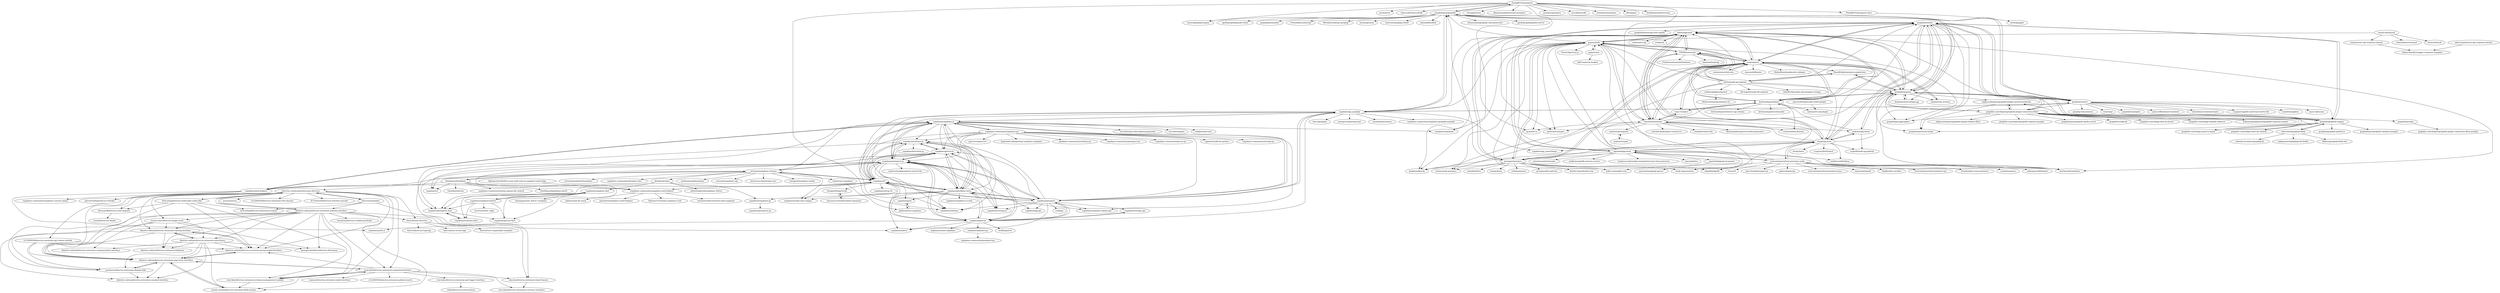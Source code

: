 digraph G {
"PostgREST/postgrest" -> "graphile/postgraphile"
"PostgREST/postgrest" -> "hasura/graphql-engine" ["e"=1]
"PostgREST/postgrest" -> "prest/prest" ["e"=1]
"PostgREST/postgrest" -> "timescale/timescaledb" ["e"=1]
"PostgREST/postgrest" -> "supabase/supabase" ["e"=1]
"PostgREST/postgrest" -> "citusdata/citus" ["e"=1]
"PostgREST/postgrest" -> "dhamaniasad/awesome-postgres" ["e"=1]
"PostgREST/postgrest" -> "supabase/realtime" ["e"=1]
"PostgREST/postgrest" -> "postgres/postgres" ["e"=1]
"PostgREST/postgrest" -> "nocodb/nocodb" ["e"=1]
"PostgREST/postgrest" -> "metabase/metabase" ["e"=1]
"PostgREST/postgrest" -> "dbcli/pgcli" ["e"=1]
"PostgREST/postgrest" -> "benbjohnson/litestream" ["e"=1]
"PostgREST/postgrest" -> "edgedb/edgedb" ["e"=1]
"PostgREST/postgrest" -> "PostgREST/postgrest-docs"
"supabase-community/supabase-py" -> "supabase-community/postgrest-py"
"supabase-community/supabase-py" -> "supabase/supabase-js"
"supabase-community/supabase-py" -> "supabase-community/realtime-py"
"supabase-community/supabase-py" -> "supabase/realtime-js"
"supabase-community/supabase-py" -> "supabase/gotrue-js"
"supabase-community/supabase-py" -> "supabase/postgrest-js"
"supabase-community/supabase-py" -> "supabase-community/gotrue-py"
"supabase-community/supabase-py" -> "supabase/postgres-meta"
"supabase-community/supabase-py" -> "appwrite/sdk-for-python" ["e"=1]
"supabase-community/supabase-py" -> "supabase/postgres"
"supabase-community/supabase-py" -> "supabase-community/storage-py"
"supabase-community/supabase-py" -> "supabase/supabase-admin-api"
"supabase-community/supabase-py" -> "pgvector/pgvector" ["e"=1]
"supabase-community/supabase-py" -> "supabase/cli"
"supabase-community/supabase-py" -> "langchain-ai/langchain-template-supabase" ["e"=1]
"gajus/slonik" -> "adelsz/pgtyped"
"gajus/slonik" -> "porsager/postgres"
"gajus/slonik" -> "jawj/zapatos"
"gajus/slonik" -> "koskimas/kysely" ["e"=1]
"gajus/slonik" -> "vitaly-t/pg-promise" ["e"=1]
"gajus/slonik" -> "mikro-orm/mikro-orm" ["e"=1]
"gajus/slonik" -> "Vincit/objection.js" ["e"=1]
"gajus/slonik" -> "gajus/roarr"
"gajus/slonik" -> "brianc/node-postgres" ["e"=1]
"gajus/slonik" -> "graphile/postgraphile"
"gajus/slonik" -> "sinclairzx81/typebox" ["e"=1]
"gajus/slonik" -> "SweetIQ/schemats"
"gajus/slonik" -> "gcanti/io-ts" ["e"=1]
"gajus/slonik" -> "Ff00ff/mammoth"
"gajus/slonik" -> "pelotom/runtypes" ["e"=1]
"oguimbal/pg-mem" -> "oguimbal/pgsql-ast-parser"
"oguimbal/pg-mem" -> "graphile/worker"
"oguimbal/pg-mem" -> "timgit/pg-boss"
"oguimbal/pg-mem" -> "testcontainers/testcontainers-node"
"oguimbal/pg-mem" -> "adelsz/pgtyped"
"oguimbal/pg-mem" -> "sinclairzx81/typebox" ["e"=1]
"oguimbal/pg-mem" -> "koskimas/kysely" ["e"=1]
"oguimbal/pg-mem" -> "gajus/slonik"
"oguimbal/pg-mem" -> "taskforcesh/bullmq" ["e"=1]
"oguimbal/pg-mem" -> "privatenumber/tasuku" ["e"=1]
"oguimbal/pg-mem" -> "nodkz/mongodb-memory-server" ["e"=1]
"oguimbal/pg-mem" -> "testjavascript/nodejs-integration-tests-best-practices" ["e"=1]
"oguimbal/pg-mem" -> "hayes/pothos" ["e"=1]
"oguimbal/pg-mem" -> "SweetIQ/schemats"
"oguimbal/pg-mem" -> "porsager/postgres"
"testcontainers/testcontainers-node" -> "testcontainers/testcontainers-go" ["e"=1]
"testcontainers/testcontainers-node" -> "Trendyol/jest-testcontainers"
"testcontainers/testcontainers-node" -> "timgit/pg-boss"
"testcontainers/testcontainers-node" -> "oguimbal/pg-mem"
"testcontainers/testcontainers-node" -> "nestjs/terminus" ["e"=1]
"testcontainers/testcontainers-node" -> "erikengervall/dockest"
"testcontainers/testcontainers-node" -> "bcoe/c8" ["e"=1]
"testcontainers/testcontainers-node" -> "pact-foundation/pact-js" ["e"=1]
"testcontainers/testcontainers-node" -> "golevelup/nestjs" ["e"=1]
"testcontainers/testcontainers-node" -> "sinclairzx81/typebox" ["e"=1]
"testcontainers/testcontainers-node" -> "mikro-orm/mikro-orm" ["e"=1]
"testcontainers/testcontainers-node" -> "testcontainers/testcontainers-java" ["e"=1]
"testcontainers/testcontainers-node" -> "typestack/typedi" ["e"=1]
"testcontainers/testcontainers-node" -> "gajus/slonik"
"testcontainers/testcontainers-node" -> "NagRock/ts-mockito" ["e"=1]
"porsager/postgres" -> "gajus/slonik"
"porsager/postgres" -> "adelsz/pgtyped"
"porsager/postgres" -> "koskimas/kysely" ["e"=1]
"porsager/postgres" -> "brianc/node-postgres" ["e"=1]
"porsager/postgres" -> "jawj/zapatos"
"porsager/postgres" -> "graphile/postgraphile"
"porsager/postgres" -> "honojs/hono" ["e"=1]
"porsager/postgres" -> "sinclairzx81/typebox" ["e"=1]
"porsager/postgres" -> "vitaly-t/pg-promise" ["e"=1]
"porsager/postgres" -> "mikro-orm/mikro-orm" ["e"=1]
"porsager/postgres" -> "colinhacks/zod" ["e"=1]
"porsager/postgres" -> "edgedb/edgedb" ["e"=1]
"porsager/postgres" -> "gvergnaud/ts-pattern" ["e"=1]
"porsager/postgres" -> "drizzle-team/drizzle-orm" ["e"=1]
"porsager/postgres" -> "esbuild-kit/tsx" ["e"=1]
"PostgREST/postgrest-docs" -> "michelp/pgjwt" ["e"=1]
"graphile/postgraphile" -> "hasura/graphql-engine" ["e"=1]
"graphile/postgraphile" -> "PostgREST/postgrest"
"graphile/postgraphile" -> "graphile/starter"
"graphile/postgraphile" -> "dotansimha/graphql-code-generator" ["e"=1]
"graphile/postgraphile" -> "graphile/worker"
"graphile/postgraphile" -> "graphile/migrate"
"graphile/postgraphile" -> "apollographql/apollo-server" ["e"=1]
"graphile/postgraphile" -> "apollographql/apollo-client" ["e"=1]
"graphile/postgraphile" -> "graphql/dataloader" ["e"=1]
"graphile/postgraphile" -> "FormidableLabs/urql" ["e"=1]
"graphile/postgraphile" -> "supabase/pg_graphql"
"graphile/postgraphile" -> "MichalLytek/type-graphql" ["e"=1]
"graphile/postgraphile" -> "prisma/prisma" ["e"=1]
"graphile/postgraphile" -> "maticzav/graphql-shield" ["e"=1]
"graphile/postgraphile" -> "OptimalBits/bull" ["e"=1]
"timgit/pg-boss" -> "graphile/worker"
"timgit/pg-boss" -> "andywer/pg-listen"
"timgit/pg-boss" -> "adelsz/pgtyped"
"timgit/pg-boss" -> "gajus/slonik"
"timgit/pg-boss" -> "breejs/bree" ["e"=1]
"timgit/pg-boss" -> "voxpelli/node-pg-pubsub"
"timgit/pg-boss" -> "graphile/migrate"
"timgit/pg-boss" -> "jawj/zapatos"
"timgit/pg-boss" -> "oguimbal/pg-mem"
"timgit/pg-boss" -> "testcontainers/testcontainers-node"
"timgit/pg-boss" -> "porsager/postgres"
"timgit/pg-boss" -> "vcapretz/bull-board" ["e"=1]
"timgit/pg-boss" -> "taskforcesh/bullmq" ["e"=1]
"timgit/pg-boss" -> "supabase/pg_jsonschema" ["e"=1]
"timgit/pg-boss" -> "SweetIQ/schemats"
"supabase/gotrue-js" -> "supabase/realtime-js"
"supabase/gotrue-js" -> "supabase/postgrest-js"
"supabase/gotrue-js" -> "supabase/postgres-meta"
"supabase/gotrue-js" -> "supabase/gotrue"
"supabase/gotrue-js" -> "supabase/postgrest-dart"
"supabase/gotrue-js" -> "supabase/storage-js"
"supabase/gotrue-js" -> "supabase/cli"
"supabase/gotrue-js" -> "supabase/gotrue-dart"
"supabase/postgres" -> "supabase/postgres-meta"
"supabase/postgres" -> "supabase/postgrest-js"
"supabase/postgres" -> "supabase/gotrue-js"
"supabase/postgres" -> "supabase/realtime-js"
"supabase/postgres" -> "supabase/supabase-js"
"supabase/postgres" -> "supabase/cli"
"supabase/postgres" -> "supabase/realtime" ["e"=1]
"supabase/postgres" -> "supabase/pg-api"
"supabase/postgres" -> "supabase/gotrue"
"supabase/postgres" -> "supabase/storage-api"
"supabase/postgres" -> "tcdi/pgx" ["e"=1]
"supabase/postgres" -> "supabase/storage-js"
"supabase/postgres" -> "supabase/walrus"
"supabase/postgres" -> "supabase/supabase-admin-api"
"supabase/postgres" -> "supabase/pg_graphql"
"adelsz/pgtyped" -> "jawj/zapatos"
"adelsz/pgtyped" -> "gajus/slonik"
"adelsz/pgtyped" -> "Ff00ff/mammoth"
"adelsz/pgtyped" -> "koskimas/kysely" ["e"=1]
"adelsz/pgtyped" -> "graphile/migrate"
"adelsz/pgtyped" -> "porsager/postgres"
"adelsz/pgtyped" -> "SweetIQ/schemats"
"adelsz/pgtyped" -> "kristiandupont/kanel"
"adelsz/pgtyped" -> "timgit/pg-boss"
"adelsz/pgtyped" -> "codemix/ts-sql" ["e"=1]
"adelsz/pgtyped" -> "vriad/zod" ["e"=1]
"adelsz/pgtyped" -> "pelotom/runtypes" ["e"=1]
"adelsz/pgtyped" -> "sinclairzx81/typebox" ["e"=1]
"adelsz/pgtyped" -> "gcanti/io-ts" ["e"=1]
"adelsz/pgtyped" -> "graphile/worker"
"graphile/postgis" -> "graphile-contrib/postgraphile-plugin-connection-filter-postgis"
"Ff00ff/mammoth" -> "jawj/zapatos"
"Ff00ff/mammoth" -> "adelsz/pgtyped"
"Ff00ff/mammoth" -> "kristiandupont/kanel"
"Ff00ff/mammoth" -> "ForbesLindesay/atdatabases" ["e"=1]
"Ff00ff/mammoth" -> "AnyhowStep/tsql"
"Ff00ff/mammoth" -> "SweetIQ/schemats"
"Ff00ff/mammoth" -> "gajus/slonik"
"kristiandupont/kanel" -> "jawj/zapatos"
"kristiandupont/kanel" -> "Ff00ff/mammoth"
"kristiandupont/kanel" -> "rmp135/sql-ts"
"kristiandupont/kanel" -> "vramework/schemats"
"kristiandupont/kanel" -> "adelsz/pgtyped"
"kristiandupont/kanel" -> "graphile/migrate"
"kristiandupont/kanel" -> "xialvjun/ts-sql-plugin"
"kristiandupont/kanel" -> "kristiandupont/extract-pg-schema"
"kristiandupont/kanel" -> "kristiandupont/schemalint"
"supabase/pg_graphql" -> "supabase/pg_jsonschema" ["e"=1]
"supabase/pg_graphql" -> "dosco/graphjin" ["e"=1]
"supabase/pg_graphql" -> "supabase/realtime" ["e"=1]
"supabase/pg_graphql" -> "graphile/postgraphile"
"supabase/pg_graphql" -> "adelsz/pgtyped"
"supabase/pg_graphql" -> "postgresml/postgresml" ["e"=1]
"supabase/pg_graphql" -> "neondatabase/neon" ["e"=1]
"supabase/pg_graphql" -> "supabase/supabase-js"
"supabase/pg_graphql" -> "graphile/starter"
"supabase/pg_graphql" -> "supabase-community/supabase-graphql-example"
"supabase/pg_graphql" -> "gajus/slonik"
"supabase/pg_graphql" -> "supabase/postgres"
"supabase/pg_graphql" -> "supabase/gotrue"
"supabase/pg_graphql" -> "supabase/postgres-meta"
"supabase/pg_graphql" -> "supabase/postgrest-js"
"nedpals/supabase-go" -> "supabase-community/postgrest-go"
"oguimbal/pgsql-ast-parser" -> "pyramation/pgsql-parser" ["e"=1]
"gbibeaul/use-supabase" -> "supabase/grid"
"supabase/supabase-js" -> "supabase/postgrest-js"
"supabase/supabase-js" -> "supabase/cli"
"supabase/supabase-js" -> "supabase/postgres-meta"
"supabase/supabase-js" -> "supabase/ui" ["e"=1]
"supabase/supabase-js" -> "supabase/realtime-js"
"supabase/supabase-js" -> "supabase/realtime" ["e"=1]
"supabase/supabase-js" -> "supabase/postgres"
"supabase/supabase-js" -> "supabase/auth-helpers"
"supabase/supabase-js" -> "supabase/gotrue-js"
"supabase/supabase-js" -> "supabase-community/supabase-py"
"supabase/supabase-js" -> "vercel/nextjs-subscription-payments" ["e"=1]
"supabase/supabase-js" -> "supabase/supabase" ["e"=1]
"supabase/supabase-js" -> "vercel/examples" ["e"=1]
"supabase/supabase-js" -> "supabase/pg_graphql"
"supabase/supabase-js" -> "solidjs/solid-start" ["e"=1]
"omniti-labs/jsend" -> "cryptlex/rest-api-response-format"
"omniti-labs/jsend" -> "shalvah/laravel-jsend"
"omniti-labs/jsend" -> "laravel/airlock" ["e"=1]
"omniti-labs/jsend" -> "gajus/slonik"
"dshukertjr/spot" -> "adityathakurxd/supabase_flutter"
"dshukertjr/spot" -> "supabase/supabase-dart"
"dshukertjr/spot" -> "supabase/supabase-py"
"dshukertjr/spot" -> "supabase/postgrest-dart"
"graphile/starter" -> "graphile/migrate"
"graphile/starter" -> "graphile/worker"
"graphile/starter" -> "graphile/postgraphile"
"graphile/starter" -> "graphile-contrib/postgraphile-plugin-connection-filter"
"graphile/starter" -> "adelsz/pgtyped"
"graphile/starter" -> "async-labs/saas" ["e"=1]
"graphile/starter" -> "supabase/pg_graphql"
"graphile/starter" -> "graphql-nexus/nexus" ["e"=1]
"graphile/starter" -> "staart/api" ["e"=1]
"graphile/starter" -> "graphile/graphile-engine"
"graphile/starter" -> "graphile/examples"
"graphile/starter" -> "juicycleff/ultimate-backend" ["e"=1]
"graphile/starter" -> "nhost/hasura-backend-plus" ["e"=1]
"graphile/starter" -> "sysgears/apollo-universal-starter-kit" ["e"=1]
"graphile/starter" -> "samdenty/gqless" ["e"=1]
"rickbergfalk/postgrator" -> "MattiLehtinen/postgrator-cli"
"graphile/worker" -> "graphile/migrate"
"graphile/worker" -> "timgit/pg-boss"
"graphile/worker" -> "graphile/starter"
"graphile/worker" -> "graphile-contrib/postgraphile-plugin-connection-filter"
"graphile/worker" -> "graphile/graphile-engine"
"graphile/worker" -> "graphile/postgraphile"
"graphile/worker" -> "andywer/pg-listen"
"graphile/worker" -> "jawj/zapatos"
"graphile/worker" -> "adelsz/pgtyped"
"graphile/worker" -> "benjie/prettier-plugin-pg"
"graphile/worker" -> "graphile/bootstrap-react-apollo"
"graphile/worker" -> "kristiandupont/kanel"
"graphile/worker" -> "graphile/operation-hooks"
"graphile/worker" -> "oguimbal/pg-mem"
"graphile/worker" -> "graphile/pg-aggregates"
"jawj/zapatos" -> "adelsz/pgtyped"
"jawj/zapatos" -> "graphile/migrate"
"jawj/zapatos" -> "Ff00ff/mammoth"
"jawj/zapatos" -> "kristiandupont/kanel"
"jawj/zapatos" -> "gajus/slonik"
"jawj/zapatos" -> "jawj/mostly-ormless"
"jawj/zapatos" -> "SweetIQ/schemats"
"jawj/zapatos" -> "amacneil/dbmate" ["e"=1]
"jawj/zapatos" -> "graphile/worker"
"jawj/zapatos" -> "rmp135/sql-ts"
"jawj/zapatos" -> "koskimas/kysely" ["e"=1]
"jawj/zapatos" -> "RobinBlomberg/kysely-codegen" ["e"=1]
"jawj/zapatos" -> "ThomWright/postgres-migrations"
"jawj/zapatos" -> "romeerez/orchid-orm"
"jawj/zapatos" -> "porsager/postgres"
"supabase/grid" -> "gbibeaul/use-supabase"
"dstoyanoff/directus-auto-migrate" -> "ryntab/Directus-Mailer"
"SweetIQ/schemats" -> "rmp135/sql-ts"
"SweetIQ/schemats" -> "jawj/zapatos"
"SweetIQ/schemats" -> "adelsz/pgtyped"
"SweetIQ/schemats" -> "Ff00ff/mammoth"
"SweetIQ/schemats" -> "gajus/slonik"
"SweetIQ/schemats" -> "graphile/migrate"
"SweetIQ/schemats" -> "nettofarah/postgres-schema-ts"
"SweetIQ/schemats" -> "kristiandupont/kanel"
"SweetIQ/schemats" -> "andywer/pg-listen"
"SweetIQ/schemats" -> "gcanti/io-ts" ["e"=1]
"SweetIQ/schemats" -> "andywer/postguard"
"SweetIQ/schemats" -> "mmkal/slonik-tools"
"SweetIQ/schemats" -> "Kononnable/typeorm-model-generator" ["e"=1]
"SweetIQ/schemats" -> "pelotom/runtypes" ["e"=1]
"SweetIQ/schemats" -> "vramework/schemats"
"gajus/roarr" -> "gajus/slonik"
"gajus/roarr" -> "Jeff-Lewis/cls-hooked" ["e"=1]
"lawrencecchen/threaded-comments" -> "burggraf/SupaScript"
"cryptlex/rest-api-response-format" -> "adnan-kamili/swagger-response-template"
"dijonmusters/build-a-saas-with-next-js-supabase-and-stripe" -> "supabase-community/supabase-auth-helpers"
"robrichard/graphql-fields" -> "graphile/graphile-engine"
"robrichard/graphql-fields" -> "jakepusateri/graphql-list-fields"
"robrichard/graphql-fields" -> "Mikhus/graphql-fields-list"
"robrichard/graphql-fields" -> "zalando-incubator/graphql-jit" ["e"=1]
"supabase/cli" -> "supabase/realtime-js"
"supabase/cli" -> "supabase/postgres-meta"
"supabase/cli" -> "supabase/gotrue-js"
"supabase/cli" -> "supabase/gotrue"
"supabase/cli" -> "supabase/supabase-js"
"supabase/cli" -> "supabase/postgrest-js"
"supabase/cli" -> "supabase/stripe-sync-engine"
"supabase/cli" -> "supabase/postgres"
"supabase/cli" -> "supabase/auth-helpers"
"supabase/cli" -> "supabase/setup-cli"
"supabase/cli" -> "zernonia/supabase-schema"
"supabase/cli" -> "burggraf/SupaScript"
"supabase/cli" -> "supabase-community/supabase-auth-helpers"
"supabase/auth-helpers" -> "supabase/auth-ui"
"supabase/auth-helpers" -> "supabase-community/supabase-custom-claims"
"supabase/auth-helpers" -> "supabase/supabase-js"
"supabase/auth-helpers" -> "supabase/cli"
"supabase/auth-helpers" -> "pilcrowOnPaper/lucia-sveltekit" ["e"=1]
"jawj/mostly-ormless" -> "jawj/zapatos"
"supabase/gotrue" -> "supabase/gotrue-js"
"supabase/gotrue" -> "supabase/cli"
"supabase/gotrue" -> "supabase/storage-api"
"supabase/gotrue" -> "netlify/gotrue" ["e"=1]
"supabase/gotrue" -> "supabase/postgres"
"supabase/gotrue" -> "supabase/postgres-meta"
"supabase/gotrue" -> "supabase/auth-ui"
"supabase/gotrue" -> "nedpals/supabase-go"
"supabase/gotrue" -> "lyqht/awesome-supabase"
"supabase/gotrue" -> "supabase/postgrest-js"
"supabase/gotrue" -> "supabase/walrus"
"zernonia/supabase-schema" -> "Dashibase/dashibase"
"zernonia/supabase-schema" -> "zernonia/madewithsupabase"
"zernonia/supabase-schema" -> "supabase/cli"
"zernonia/supabase-schema" -> "dshukertjr/spot"
"zernonia/supabase-schema" -> "supabase/stripe-sync-engine"
"zernonia/supabase-schema" -> "supabase/postgrest-js"
"zernonia/supabase-schema" -> "supabase-community/database.dev"
"zernonia/supabase-schema" -> "tmm/react-supabase"
"zernonia/supabase-schema" -> "supabase/auth-helpers"
"zernonia/supabase-schema" -> "supabase/supabase-js"
"zernonia/supabase-schema" -> "usebasejump/basejump" ["e"=1]
"zernonia/supabase-schema" -> "zernonia/supabase-sql"
"zernonia/supabase-schema" -> "lawrencecchen/stripe-sync"
"zernonia/supabase-schema" -> "burggraf/supabase-mailer"
"graphile/migrate" -> "graphile/worker"
"graphile/migrate" -> "jawj/zapatos"
"graphile/migrate" -> "graphile/graphile-engine"
"graphile/migrate" -> "graphile-contrib/postgraphile-plugin-connection-filter"
"graphile/migrate" -> "graphile/starter"
"graphile/migrate" -> "mlipscombe/postgraphile-plugin-nested-mutations"
"graphile/migrate" -> "benjie/prettier-plugin-pg"
"graphile/migrate" -> "adelsz/pgtyped"
"graphile/migrate" -> "graphile/pg-aggregates"
"graphile/migrate" -> "graphile/operation-hooks"
"graphile/migrate" -> "graphile/postgraphile"
"graphile/migrate" -> "jawj/mostly-ormless"
"graphile/migrate" -> "graphile-contrib/pg-many-to-many"
"graphile/migrate" -> "kristiandupont/kanel"
"graphile/migrate" -> "ThomWright/postgres-migrations"
"dimitrov-adrian/directus-extension-wpslug-interface" -> "dimitrov-adrian/directus-extension-group-modal-interface"
"dimitrov-adrian/directus-extension-wpslug-interface" -> "dimitrov-adrian/directus-extension-linkmeta"
"dimitrov-adrian/directus-extension-wpslug-interface" -> "dimitrov-adrian/directus-extension-searchsync"
"dimitrov-adrian/directus-extension-wpslug-interface" -> "dimitrov-adrian/directus-extension-tags-m2m-interface"
"dimitrov-adrian/directus-extension-wpslug-interface" -> "dimitrov-adrian/directus-extension-masked-interface"
"supabase-community/supabase-auth-helpers" -> "mitchelvanbever/remix-auth-supabase" ["e"=1]
"supabase-community/supabase-auth-helpers" -> "rphlmr/supa-fly-stack" ["e"=1]
"supabase-community/supabase-auth-helpers" -> "psteinroe/supabase-cache-helpers"
"supabase-community/supabase-auth-helpers" -> "Ngineer101/nextjs-supabase-crud"
"salsita/node-pg-migrate" -> "ThomWright/postgres-migrations"
"salsita/node-pg-migrate" -> "db-migrate/node-db-migrate" ["e"=1]
"salsita/node-pg-migrate" -> "graphile/migrate"
"salsita/node-pg-migrate" -> "gajus/slonik"
"salsita/node-pg-migrate" -> "rickbergfalk/postgrator"
"salsita/node-pg-migrate" -> "jawj/zapatos"
"salsita/node-pg-migrate" -> "graphile/worker"
"salsita/node-pg-migrate" -> "vitaly-t/pg-promise" ["e"=1]
"salsita/node-pg-migrate" -> "adelsz/pgtyped"
"salsita/node-pg-migrate" -> "brianc/node-postgres" ["e"=1]
"salsita/node-pg-migrate" -> "timgit/pg-boss"
"salsita/node-pg-migrate" -> "Ff00ff/mammoth"
"salsita/node-pg-migrate" -> "felixfbecker/node-sql-template-strings" ["e"=1]
"supabase/postgrest-js" -> "supabase/postgres-meta"
"supabase/postgrest-js" -> "supabase/supabase-js"
"supabase/postgrest-js" -> "supabase/postgres"
"supabase/postgrest-js" -> "supabase/gotrue-js"
"supabase/postgrest-js" -> "supabase/realtime-js"
"supabase/postgrest-js" -> "supabase/cli"
"supabase/postgrest-js" -> "supabase/grid"
"supabase/postgrest-js" -> "supabase/pg-api"
"supabase/postgrest-js" -> "supabase/postgrest-dart"
"supabase/postgrest-js" -> "supabase/storage-js"
"supabase/postgrest-js" -> "supabase/ui" ["e"=1]
"supabase/postgrest-js" -> "supabase/realtime" ["e"=1]
"supabase/postgrest-js" -> "zernonia/supabase-schema"
"supabase/postgrest-js" -> "subzerocloud/postgrest-starter-kit" ["e"=1]
"supabase/postgrest-js" -> "supabase/gotrue"
"supabase/realtime-js" -> "supabase/gotrue-js"
"supabase/realtime-js" -> "supabase/walrus"
"supabase/realtime-js" -> "supabase/storage-js"
"supabase/realtime-js" -> "supabase/postgrest-js"
"supabase/realtime-js" -> "supabase/cli"
"supabase/realtime-js" -> "supabase/functions-js"
"supabase/realtime-js" -> "supabase/postgres-meta"
"romeerez/orchid-orm" -> "jawj/zapatos"
"directus-community/awesome-directus" -> "rezo-labs/directus-extension-computed-interface"
"directus-community/awesome-directus" -> "resauce-dev/directus-image-scout"
"directus-community/awesome-directus" -> "br41nslug/directus-websocket-subscribe"
"directus-community/awesome-directus" -> "dimitrov-adrian/directus-extension-editorjs-interface"
"directus-community/awesome-directus" -> "dimitrov-adrian/directus-extension-tags-m2m-interface"
"directus-community/awesome-directus" -> "directus/examples"
"directus-community/awesome-directus" -> "u12206050/directus-extension-api-viewer-module"
"directus-community/awesome-directus" -> "rezo-labs/directus-extension-schema-management-module"
"directus-community/awesome-directus" -> "Intevel/nuxt-directus"
"directus-community/awesome-directus" -> "dstoyanoff/directus-auto-migrate"
"directus-community/awesome-directus" -> "dimitrov-adrian/directus-extension-group-modal-interface"
"directus-community/awesome-directus" -> "nuxtus/nuxtus"
"directus-community/awesome-directus" -> "u12206050/directus-extension-role-chooser"
"directus-community/awesome-directus" -> "K3-Network/directus-interface-qrcode"
"directus-community/awesome-directus" -> "dimitrov-adrian/directus-extension-wpslug-interface"
"tmm/react-supabase" -> "gbibeaul/use-supabase"
"shocota/directus-extension-board-layout" -> "rezo-labs/directus-extension-currency-interface"
"rezo-labs/directus-extension-computed-interface" -> "dimitrov-adrian/directus-extension-tags-m2m-interface"
"rezo-labs/directus-extension-computed-interface" -> "rezo-labs/directus-extension-schema-management-module"
"rezo-labs/directus-extension-computed-interface" -> "utomic-media/directus-extension-field-actions"
"rezo-labs/directus-extension-computed-interface" -> "rezo-labs/directus-extension-api-trigger-interface"
"rezo-labs/directus-extension-computed-interface" -> "shocota/directus-extension-board-layout"
"rezo-labs/directus-extension-computed-interface" -> "rezo-labs/directus-extension-currency-interface"
"rezo-labs/directus-extension-computed-interface" -> "seymoe/directus-extension-vgrid-interface"
"rezo-labs/directus-extension-computed-interface" -> "dimitrov-adrian/directus-extension-group-modal-interface"
"rezo-labs/directus-extension-computed-interface" -> "u12206050/directus-extension-global-search"
"supabase/supabase-flutter" -> "supabase/supabase-dart"
"supabase/supabase-flutter" -> "supabase/postgrest-dart"
"supabase/supabase-flutter" -> "supabase/gotrue-dart"
"supabase/supabase-flutter" -> "supabase/realtime-dart"
"supabase/supabase-flutter" -> "invertase/dart_edge" ["e"=1]
"supabase/supabase-dart" -> "supabase/supabase-flutter"
"supabase/supabase-dart" -> "supabase/postgrest-dart"
"supabase/supabase-dart" -> "supabase/realtime-dart"
"supabase/supabase-dart" -> "brianegan/new_flutter_template" ["e"=1]
"supabase/supabase-dart" -> "supabase/gotrue-dart"
"Dashibase/dashibase" -> "zernonia/supabase-schema"
"Dashibase/dashibase" -> "Dashibase/dashibase-insert"
"Dashibase/dashibase" -> "Dashibase/lotion" ["e"=1]
"Dashibase/dashibase" -> "supabase-community/supabase-auth-helpers"
"Dashibase/dashibase" -> "supabase/ui" ["e"=1]
"Dashibase/dashibase" -> "supabase-community/nextjs-openai-doc-search" ["e"=1]
"Dashibase/dashibase" -> "directus-community/awesome-directus"
"graphile/graphile-engine" -> "graphile/migrate"
"graphile/graphile-engine" -> "graphile-contrib/postgraphile-plugin-connection-filter"
"graphile/graphile-engine" -> "graphile-contrib/pg-order-by-related"
"graphile/graphile-engine" -> "graphile/worker"
"graphile/graphile-engine" -> "robrichard/graphql-fields"
"graphile/graphile-engine" -> "graphile/graphile.github.io"
"graphile/graphile-engine" -> "mlipscombe/postgraphile-plugin-nested-mutations"
"graphile/graphile-engine" -> "graphile/postgraphile-lambda-example"
"graphile/graphile-engine" -> "graphile/operation-hooks"
"graphile/graphile-engine" -> "graphile-contrib/pg-many-to-many"
"adnan-kamili/rest-api-response-format" -> "adnan-kamili/swagger-response-template"
"supabase/supabase-py" -> "supabase/postgrest-py"
"directus/examples" -> "directus-community/awesome-directus"
"directus/examples" -> "shocota/directus-extension-board-layout"
"directus/examples" -> "br41nslug/directus-extension-ai-pack"
"directus/examples" -> "dimitrov-adrian/directus-extension-editorjs-interface"
"rezo-labs/directus-extension-api-trigger-interface" -> "cah4a/directus-action-button"
"dimitrov-adrian/directus-extension-editorjs-interface" -> "dimitrov-adrian/directus-extension-wpslug-interface"
"dimitrov-adrian/directus-extension-editorjs-interface" -> "dimitrov-adrian/directus-extension-group-modal-interface"
"dimitrov-adrian/directus-extension-editorjs-interface" -> "rezo-labs/directus-extension-schema-management-module"
"dimitrov-adrian/directus-extension-editorjs-interface" -> "dimitrov-adrian/directus-extension-searchsync"
"dimitrov-adrian/directus-extension-editorjs-interface" -> "jacoborus/directus-extension-display-link"
"dimitrov-adrian/directus-extension-editorjs-interface" -> "shocota/directus-extension-board-layout"
"dimitrov-adrian/directus-extension-editorjs-interface" -> "utomic-media/directus-extension-field-actions"
"dimitrov-adrian/directus-extension-editorjs-interface" -> "resauce-dev/directus-image-scout"
"dimitrov-adrian/directus-extension-editorjs-interface" -> "dimitrov-adrian/directus-extension-linkmeta"
"dimitrov-adrian/directus-extension-editorjs-interface" -> "dimitrov-adrian/directus-extension-tags-m2m-interface"
"dimitrov-adrian/directus-extension-editorjs-interface" -> "directus-community/awesome-directus"
"dimitrov-adrian/directus-extension-editorjs-interface" -> "lucasfrey/directus-conditional-fields"
"dimitrov-adrian/directus-extension-editorjs-interface" -> "rezo-labs/directus-extension-computed-interface"
"dimitrov-adrian/directus-extension-editorjs-interface" -> "georgexchelebiev/directus-dictionary"
"dimitrov-adrian/directus-extension-editorjs-interface" -> "Intevel/nuxt-directus"
"supabase/postgres-meta" -> "supabase/postgrest-js"
"supabase/postgres-meta" -> "supabase/postgres"
"supabase/postgres-meta" -> "supabase/gotrue-js"
"supabase/postgres-meta" -> "supabase/cli"
"supabase/postgres-meta" -> "supabase/realtime-js"
"supabase/postgres-meta" -> "supabase/supabase-admin-api"
"supabase/postgres-meta" -> "supabase/supabase-js"
"supabase/postgres-meta" -> "supabase/walrus"
"supabase/postgres-meta" -> "supabase/grid"
"supabase/postgres-meta" -> "supabase/stripe-sync-engine"
"supabase/postgres-meta" -> "supabase/supabase-ui-web"
"supabase/postgres-meta" -> "supabase/supabase-py"
"supabase/postgres-meta" -> "supabase/gotrue"
"supabase/postgres-meta" -> "supabase/realtime" ["e"=1]
"rmp135/sql-ts" -> "SweetIQ/schemats"
"rmp135/sql-ts" -> "kristiandupont/kanel"
"rmp135/sql-ts" -> "jawj/zapatos"
"benjie/prettier-plugin-pg" -> "graphile/migrate"
"supabase/realtime-dart" -> "supabase/postgrest-dart"
"supabase/storage-api" -> "supabase/gotrue"
"graphile-contrib/postgraphile-plugin-connection-filter" -> "mlipscombe/postgraphile-plugin-nested-mutations"
"graphile-contrib/postgraphile-plugin-connection-filter" -> "graphile-contrib/pg-many-to-many"
"graphile-contrib/postgraphile-plugin-connection-filter" -> "graphile/graphile-engine"
"graphile-contrib/postgraphile-plugin-connection-filter" -> "graphile/migrate"
"graphile-contrib/postgraphile-plugin-connection-filter" -> "graphile/postgis"
"graphile-contrib/postgraphile-plugin-connection-filter" -> "graphile/pg-aggregates"
"graphile-contrib/postgraphile-plugin-connection-filter" -> "graphile-contrib/pg-order-by-related"
"graphile-contrib/postgraphile-plugin-connection-filter" -> "mlipscombe/postgraphile-plugin-fulltext-filter"
"graphile-contrib/postgraphile-plugin-connection-filter" -> "graphile-contrib/postgraphile-upload-example"
"graphile-contrib/postgraphile-plugin-connection-filter" -> "graphile/postgraphile-apollo-server"
"graphile-contrib/postgraphile-plugin-connection-filter" -> "graphile/cookbook"
"graphile-contrib/postgraphile-plugin-connection-filter" -> "graphile-contrib/pg-omit-archived"
"graphile-contrib/postgraphile-plugin-connection-filter" -> "graphile-contrib/pg-simplify-inflector"
"graphile-contrib/postgraphile-plugin-connection-filter" -> "graphile/worker"
"graphile-contrib/postgraphile-plugin-connection-filter" -> "avkonst/graphql-postgraphile-typeorm-starter"
"br41nslug/directus-websocket-subscribe" -> "dstoyanoff/directus-auto-migrate"
"br41nslug/directus-websocket-subscribe" -> "rezo-labs/directus-extension-schema-management-module"
"br41nslug/directus-websocket-subscribe" -> "dimitrov-adrian/directus-extension-group-modal-interface"
"br41nslug/directus-websocket-subscribe" -> "br41nslug/directus-extension-ai-pack"
"br41nslug/directus-websocket-subscribe" -> "dimitrov-adrian/directus-extension-tags-m2m-interface"
"burggraf/SupaScript" -> "lawrencecchen/threaded-comments"
"dimitrov-adrian/directus-extension-tags-m2m-interface" -> "dimitrov-adrian/directus-extension-group-modal-interface"
"dimitrov-adrian/directus-extension-tags-m2m-interface" -> "rezo-labs/directus-extension-computed-interface"
"dimitrov-adrian/directus-extension-tags-m2m-interface" -> "jacoborus/directus-extension-display-link"
"dimitrov-adrian/directus-extension-tags-m2m-interface" -> "utomic-media/directus-extension-field-actions"
"dimitrov-adrian/directus-extension-tags-m2m-interface" -> "dimitrov-adrian/directus-extension-masked-interface"
"Intevel/nuxt-directus" -> "Intevel/directus-logsnag"
"Intevel/nuxt-directus" -> "Intevel/nuxt-social-tags"
"Intevel/nuxt-directus" -> "Intevel/vue-composable-template"
"supabase/postgrest-dart" -> "supabase/realtime-dart"
"supabase/postgrest-dart" -> "supabase/gotrue-dart"
"dimitrov-adrian/directus-extension-group-modal-interface" -> "dimitrov-adrian/directus-extension-wpslug-interface"
"dimitrov-adrian/directus-extension-group-modal-interface" -> "dimitrov-adrian/directus-extension-tags-m2m-interface"
"andywer/pg-listen" -> "voxpelli/node-pg-pubsub"
"andywer/pg-listen" -> "timgit/pg-boss"
"andywer/pg-listen" -> "graphile/worker"
"andywer/pg-listen" -> "kristiandupont/kanel"
"microsoft/typescript-styled-plugin" -> "xialvjun/ts-sql-plugin"
"dimitrov-adrian/directus-extension-searchsync" -> "dimitrov-adrian/directus-extension-wpslug-interface"
"dimitrov-adrian/directus-extension-searchsync" -> "dimitrov-adrian/directus-extension-tags-m2m-interface"
"dimitrov-adrian/directus-extension-searchsync" -> "dimitrov-adrian/directus-extension-group-modal-interface"
"dimitrov-adrian/directus-extension-searchsync" -> "georgexchelebiev/directus-dictionary"
"dimitrov-adrian/directus-extension-searchsync" -> "dimitrov-adrian/directus-extension-svgmap-picker-interface"
"dimitrov-adrian/directus-extension-searchsync" -> "jacoborus/directus-extension-display-link"
"dimitrov-adrian/directus-extension-searchsync" -> "dimitrov-adrian/directus-extension-masked-interface"
"dimitrov-adrian/directus-extension-searchsync" -> "dimitrov-adrian/directus-extension-linkmeta"
"dimitrov-adrian/directus-extension-searchsync" -> "utomic-media/directus-extension-field-actions"
"u12206050/directus-extension-api-viewer-module" -> "dimitrov-adrian/directus-extension-group-modal-interface"
"u12206050/directus-extension-api-viewer-module" -> "dimitrov-adrian/directus-extension-tags-m2m-interface"
"u12206050/directus-extension-api-viewer-module" -> "jacoborus/directus-extension-display-link"
"resauce-dev/directus-image-scout" -> "georgexchelebiev/directus-dictionary"
"resauce-dev/directus-image-scout" -> "dimitrov-adrian/directus-extension-searchsync"
"resauce-dev/directus-image-scout" -> "jacoborus/directus-extension-display-link"
"resauce-dev/directus-image-scout" -> "dimitrov-adrian/directus-extension-wpslug-interface"
"resauce-dev/directus-image-scout" -> "dimitrov-adrian/directus-extension-svgmap-picker-interface"
"ThomWright/postgres-migrations" -> "salsita/node-pg-migrate"
"ThomWright/postgres-migrations" -> "graphile/migrate"
"utomic-media/directus-extension-field-actions" -> "dimitrov-adrian/directus-extension-tags-m2m-interface"
"mlipscombe/postgraphile-plugin-nested-mutations" -> "graphile/operation-hooks"
"mlipscombe/postgraphile-plugin-nested-mutations" -> "graphile-contrib/postgraphile-plugin-connection-filter"
"andywer/squid" -> "andywer/postguard"
"rezo-labs/directus-extension-schema-management-module" -> "rezo-labs/directus-extension-computed-interface"
"rezo-labs/directus-extension-schema-management-module" -> "utomic-media/directus-extension-field-actions"
"andywer/postguard" -> "andywer/squid"
"jacoborus/directus-extension-display-link" -> "dimitrov-adrian/directus-extension-tags-m2m-interface"
"jacoborus/directus-extension-display-link" -> "dimitrov-adrian/directus-extension-masked-interface"
"PostgREST/postgrest" ["l"="31.876,-27.627"]
"graphile/postgraphile" ["l"="31.847,-27.731"]
"hasura/graphql-engine" ["l"="26.672,-26.308"]
"prest/prest" ["l"="-13.378,1.409"]
"timescale/timescaledb" ["l"="-8.958,-4.625"]
"supabase/supabase" ["l"="32.229,-26.427"]
"citusdata/citus" ["l"="-9.031,-4.67"]
"dhamaniasad/awesome-postgres" ["l"="-9.076,-4.654"]
"supabase/realtime" ["l"="34.696,-26.739"]
"postgres/postgres" ["l"="-12.203,22.627"]
"nocodb/nocodb" ["l"="32.34,-26.413"]
"metabase/metabase" ["l"="32.566,-26.184"]
"dbcli/pgcli" ["l"="22.5,3.767"]
"benbjohnson/litestream" ["l"="34.766,-27.934"]
"edgedb/edgedb" ["l"="23.19,3.751"]
"PostgREST/postgrest-docs" ["l"="31.883,-27.571"]
"supabase-community/supabase-py" ["l"="32.038,-27.82"]
"supabase-community/postgrest-py" ["l"="32.038,-27.867"]
"supabase/supabase-js" ["l"="32.042,-27.764"]
"supabase-community/realtime-py" ["l"="32.017,-27.853"]
"supabase/realtime-js" ["l"="32.065,-27.798"]
"supabase/gotrue-js" ["l"="32.051,-27.8"]
"supabase/postgrest-js" ["l"="32.061,-27.782"]
"supabase-community/gotrue-py" ["l"="32.035,-27.847"]
"supabase/postgres-meta" ["l"="32.039,-27.789"]
"appwrite/sdk-for-python" ["l"="32.538,-27.672"]
"supabase/postgres" ["l"="32.015,-27.781"]
"supabase-community/storage-py" ["l"="32.049,-27.844"]
"supabase/supabase-admin-api" ["l"="32.008,-27.813"]
"pgvector/pgvector" ["l"="27.124,31.204"]
"supabase/cli" ["l"="32.071,-27.763"]
"langchain-ai/langchain-template-supabase" ["l"="27.126,31.4"]
"gajus/slonik" ["l"="31.738,-27.837"]
"adelsz/pgtyped" ["l"="31.777,-27.794"]
"porsager/postgres" ["l"="31.701,-27.787"]
"jawj/zapatos" ["l"="31.753,-27.795"]
"koskimas/kysely" ["l"="29.191,-27.228"]
"vitaly-t/pg-promise" ["l"="25.377,-34.45"]
"mikro-orm/mikro-orm" ["l"="25.689,-34.732"]
"Vincit/objection.js" ["l"="25.503,-34.644"]
"gajus/roarr" ["l"="31.707,-27.892"]
"brianc/node-postgres" ["l"="25.345,-34.578"]
"sinclairzx81/typebox" ["l"="29.048,-27.159"]
"SweetIQ/schemats" ["l"="31.765,-27.842"]
"gcanti/io-ts" ["l"="28.86,-27.09"]
"Ff00ff/mammoth" ["l"="31.784,-27.825"]
"pelotom/runtypes" ["l"="28.858,-27.066"]
"oguimbal/pg-mem" ["l"="31.702,-27.825"]
"oguimbal/pgsql-ast-parser" ["l"="31.655,-27.87"]
"graphile/worker" ["l"="31.762,-27.758"]
"timgit/pg-boss" ["l"="31.728,-27.803"]
"testcontainers/testcontainers-node" ["l"="31.666,-27.837"]
"taskforcesh/bullmq" ["l"="25.588,-34.68"]
"privatenumber/tasuku" ["l"="22.78,-36.203"]
"nodkz/mongodb-memory-server" ["l"="25.627,-34.626"]
"testjavascript/nodejs-integration-tests-best-practices" ["l"="22.717,-36.153"]
"hayes/pothos" ["l"="30.865,-33.681"]
"testcontainers/testcontainers-go" ["l"="-13.426,1.372"]
"Trendyol/jest-testcontainers" ["l"="31.621,-27.861"]
"nestjs/terminus" ["l"="27.139,-34.942"]
"erikengervall/dockest" ["l"="31.614,-27.839"]
"bcoe/c8" ["l"="24.918,-34.395"]
"pact-foundation/pact-js" ["l"="8.493,-29.683"]
"golevelup/nestjs" ["l"="27.196,-34.873"]
"testcontainers/testcontainers-java" ["l"="9.23,21.363"]
"typestack/typedi" ["l"="25.79,-34.765"]
"NagRock/ts-mockito" ["l"="25.901,-34.81"]
"honojs/hono" ["l"="28.435,-25.16"]
"colinhacks/zod" ["l"="26.479,-25.948"]
"gvergnaud/ts-pattern" ["l"="29.084,-27.124"]
"drizzle-team/drizzle-orm" ["l"="29.288,-27.284"]
"esbuild-kit/tsx" ["l"="29.152,-27.128"]
"michelp/pgjwt" ["l"="-9.138,-4.925"]
"graphile/starter" ["l"="31.812,-27.734"]
"dotansimha/graphql-code-generator" ["l"="31.043,-33.788"]
"graphile/migrate" ["l"="31.782,-27.757"]
"apollographql/apollo-server" ["l"="31.07,-33.844"]
"apollographql/apollo-client" ["l"="31.108,-33.864"]
"graphql/dataloader" ["l"="31.068,-33.772"]
"FormidableLabs/urql" ["l"="25.939,-25.995"]
"supabase/pg_graphql" ["l"="31.928,-27.769"]
"MichalLytek/type-graphql" ["l"="30.985,-33.775"]
"prisma/prisma" ["l"="26.691,-26.089"]
"maticzav/graphql-shield" ["l"="30.967,-33.802"]
"OptimalBits/bull" ["l"="25.54,-34.663"]
"andywer/pg-listen" ["l"="31.73,-27.777"]
"breejs/bree" ["l"="25.606,-34.653"]
"voxpelli/node-pg-pubsub" ["l"="31.669,-27.768"]
"vcapretz/bull-board" ["l"="25.654,-34.685"]
"supabase/pg_jsonschema" ["l"="-9.36,-4.79"]
"supabase/gotrue" ["l"="32.021,-27.757"]
"supabase/postgrest-dart" ["l"="32.094,-27.844"]
"supabase/storage-js" ["l"="32.031,-27.803"]
"supabase/gotrue-dart" ["l"="32.083,-27.855"]
"supabase/pg-api" ["l"="32.063,-27.82"]
"supabase/storage-api" ["l"="31.992,-27.747"]
"tcdi/pgx" ["l"="-10.924,5.455"]
"supabase/walrus" ["l"="32.012,-27.798"]
"kristiandupont/kanel" ["l"="31.766,-27.815"]
"codemix/ts-sql" ["l"="28.951,-27.103"]
"vriad/zod" ["l"="28.826,-27.055"]
"graphile/postgis" ["l"="31.691,-27.674"]
"graphile-contrib/postgraphile-plugin-connection-filter-postgis" ["l"="31.67,-27.66"]
"ForbesLindesay/atdatabases" ["l"="22.611,-36.024"]
"AnyhowStep/tsql" ["l"="31.821,-27.85"]
"rmp135/sql-ts" ["l"="31.789,-27.842"]
"vramework/schemats" ["l"="31.773,-27.873"]
"xialvjun/ts-sql-plugin" ["l"="31.649,-27.802"]
"kristiandupont/extract-pg-schema" ["l"="31.812,-27.834"]
"kristiandupont/schemalint" ["l"="31.809,-27.872"]
"dosco/graphjin" ["l"="-13.522,1.408"]
"postgresml/postgresml" ["l"="-10.815,5.552"]
"neondatabase/neon" ["l"="-10.866,5.469"]
"supabase-community/supabase-graphql-example" ["l"="31.93,-27.807"]
"nedpals/supabase-go" ["l"="32.023,-27.697"]
"supabase-community/postgrest-go" ["l"="32.026,-27.665"]
"pyramation/pgsql-parser" ["l"="14.205,23.809"]
"gbibeaul/use-supabase" ["l"="32.138,-27.805"]
"supabase/grid" ["l"="32.103,-27.799"]
"supabase/ui" ["l"="29.549,-27.154"]
"supabase/auth-helpers" ["l"="32.086,-27.741"]
"vercel/nextjs-subscription-payments" ["l"="29.697,-27.217"]
"vercel/examples" ["l"="29.634,-27.266"]
"solidjs/solid-start" ["l"="29.267,-27.298"]
"omniti-labs/jsend" ["l"="31.658,-27.941"]
"cryptlex/rest-api-response-format" ["l"="31.619,-27.991"]
"shalvah/laravel-jsend" ["l"="31.629,-27.957"]
"laravel/airlock" ["l"="-25.939,-40.202"]
"dshukertjr/spot" ["l"="32.141,-27.837"]
"adityathakurxd/supabase_flutter" ["l"="32.172,-27.854"]
"supabase/supabase-dart" ["l"="32.12,-27.87"]
"supabase/supabase-py" ["l"="32.113,-27.831"]
"graphile-contrib/postgraphile-plugin-connection-filter" ["l"="31.744,-27.71"]
"async-labs/saas" ["l"="24.343,-26.166"]
"graphql-nexus/nexus" ["l"="30.881,-33.731"]
"staart/api" ["l"="27.377,-34.818"]
"graphile/graphile-engine" ["l"="31.768,-27.7"]
"graphile/examples" ["l"="31.819,-27.692"]
"juicycleff/ultimate-backend" ["l"="27.258,-34.83"]
"nhost/hasura-backend-plus" ["l"="26.464,-31.087"]
"sysgears/apollo-universal-starter-kit" ["l"="30.952,-33.95"]
"samdenty/gqless" ["l"="25.858,-25.92"]
"rickbergfalk/postgrator" ["l"="31.86,-27.866"]
"MattiLehtinen/postgrator-cli" ["l"="31.876,-27.891"]
"benjie/prettier-plugin-pg" ["l"="31.809,-27.761"]
"graphile/bootstrap-react-apollo" ["l"="31.722,-27.73"]
"graphile/operation-hooks" ["l"="31.774,-27.731"]
"graphile/pg-aggregates" ["l"="31.75,-27.734"]
"jawj/mostly-ormless" ["l"="31.736,-27.755"]
"amacneil/dbmate" ["l"="-13.569,1.266"]
"RobinBlomberg/kysely-codegen" ["l"="29.211,-27.391"]
"ThomWright/postgres-migrations" ["l"="31.813,-27.783"]
"romeerez/orchid-orm" ["l"="31.702,-27.751"]
"dstoyanoff/directus-auto-migrate" ["l"="32.363,-27.69"]
"ryntab/Directus-Mailer" ["l"="32.35,-27.67"]
"nettofarah/postgres-schema-ts" ["l"="31.752,-27.89"]
"andywer/postguard" ["l"="31.768,-27.919"]
"mmkal/slonik-tools" ["l"="31.786,-27.897"]
"Kononnable/typeorm-model-generator" ["l"="27.155,-34.865"]
"Jeff-Lewis/cls-hooked" ["l"="25.859,-34.45"]
"lawrencecchen/threaded-comments" ["l"="32.097,-27.668"]
"burggraf/SupaScript" ["l"="32.089,-27.696"]
"adnan-kamili/swagger-response-template" ["l"="31.596,-28.019"]
"dijonmusters/build-a-saas-with-next-js-supabase-and-stripe" ["l"="32.208,-27.68"]
"supabase-community/supabase-auth-helpers" ["l"="32.173,-27.712"]
"robrichard/graphql-fields" ["l"="31.738,-27.64"]
"jakepusateri/graphql-list-fields" ["l"="31.736,-27.601"]
"Mikhus/graphql-fields-list" ["l"="31.706,-27.612"]
"zalando-incubator/graphql-jit" ["l"="30.993,-33.66"]
"supabase/stripe-sync-engine" ["l"="32.102,-27.768"]
"supabase/setup-cli" ["l"="32.078,-27.724"]
"zernonia/supabase-schema" ["l"="32.134,-27.768"]
"supabase/auth-ui" ["l"="32.053,-27.723"]
"supabase-community/supabase-custom-claims" ["l"="32.116,-27.709"]
"pilcrowOnPaper/lucia-sveltekit" ["l"="26.893,-30.455"]
"netlify/gotrue" ["l"="-16.02,-1.724"]
"lyqht/awesome-supabase" ["l"="32.004,-27.718"]
"Dashibase/dashibase" ["l"="32.224,-27.739"]
"zernonia/madewithsupabase" ["l"="32.18,-27.761"]
"supabase-community/database.dev" ["l"="32.196,-27.783"]
"tmm/react-supabase" ["l"="32.169,-27.8"]
"usebasejump/basejump" ["l"="29.944,-27.062"]
"zernonia/supabase-sql" ["l"="32.142,-27.744"]
"lawrencecchen/stripe-sync" ["l"="32.16,-27.773"]
"burggraf/supabase-mailer" ["l"="32.165,-27.743"]
"mlipscombe/postgraphile-plugin-nested-mutations" ["l"="31.774,-27.716"]
"graphile-contrib/pg-many-to-many" ["l"="31.76,-27.721"]
"dimitrov-adrian/directus-extension-wpslug-interface" ["l"="32.418,-27.71"]
"dimitrov-adrian/directus-extension-group-modal-interface" ["l"="32.403,-27.721"]
"dimitrov-adrian/directus-extension-linkmeta" ["l"="32.413,-27.691"]
"dimitrov-adrian/directus-extension-searchsync" ["l"="32.434,-27.708"]
"dimitrov-adrian/directus-extension-tags-m2m-interface" ["l"="32.415,-27.723"]
"dimitrov-adrian/directus-extension-masked-interface" ["l"="32.446,-27.721"]
"mitchelvanbever/remix-auth-supabase" ["l"="29.247,-25.306"]
"rphlmr/supa-fly-stack" ["l"="29.212,-25.297"]
"psteinroe/supabase-cache-helpers" ["l"="32.176,-27.68"]
"Ngineer101/nextjs-supabase-crud" ["l"="32.194,-27.704"]
"salsita/node-pg-migrate" ["l"="31.808,-27.808"]
"db-migrate/node-db-migrate" ["l"="25.539,-34.5"]
"felixfbecker/node-sql-template-strings" ["l"="-9.295,-3.279"]
"subzerocloud/postgrest-starter-kit" ["l"="-9.103,-4.93"]
"supabase/functions-js" ["l"="32.087,-27.818"]
"directus-community/awesome-directus" ["l"="32.374,-27.717"]
"rezo-labs/directus-extension-computed-interface" ["l"="32.413,-27.743"]
"resauce-dev/directus-image-scout" ["l"="32.423,-27.697"]
"br41nslug/directus-websocket-subscribe" ["l"="32.384,-27.706"]
"dimitrov-adrian/directus-extension-editorjs-interface" ["l"="32.404,-27.709"]
"directus/examples" ["l"="32.372,-27.738"]
"u12206050/directus-extension-api-viewer-module" ["l"="32.404,-27.735"]
"rezo-labs/directus-extension-schema-management-module" ["l"="32.394,-27.729"]
"Intevel/nuxt-directus" ["l"="32.388,-27.676"]
"nuxtus/nuxtus" ["l"="32.343,-27.703"]
"u12206050/directus-extension-role-chooser" ["l"="32.346,-27.718"]
"K3-Network/directus-interface-qrcode" ["l"="32.35,-27.735"]
"shocota/directus-extension-board-layout" ["l"="32.394,-27.75"]
"rezo-labs/directus-extension-currency-interface" ["l"="32.406,-27.762"]
"utomic-media/directus-extension-field-actions" ["l"="32.426,-27.731"]
"rezo-labs/directus-extension-api-trigger-interface" ["l"="32.421,-27.77"]
"seymoe/directus-extension-vgrid-interface" ["l"="32.434,-27.764"]
"u12206050/directus-extension-global-search" ["l"="32.438,-27.751"]
"supabase/supabase-flutter" ["l"="32.101,-27.885"]
"supabase/realtime-dart" ["l"="32.098,-27.867"]
"invertase/dart_edge" ["l"="-33.526,22.927"]
"brianegan/new_flutter_template" ["l"="-33.469,22.978"]
"Dashibase/dashibase-insert" ["l"="32.261,-27.737"]
"Dashibase/lotion" ["l"="14.731,-12.11"]
"supabase-community/nextjs-openai-doc-search" ["l"="27.047,31.387"]
"graphile-contrib/pg-order-by-related" ["l"="31.753,-27.684"]
"graphile/graphile.github.io" ["l"="31.776,-27.673"]
"graphile/postgraphile-lambda-example" ["l"="31.773,-27.653"]
"adnan-kamili/rest-api-response-format" ["l"="31.578,-28.041"]
"supabase/postgrest-py" ["l"="32.142,-27.857"]
"br41nslug/directus-extension-ai-pack" ["l"="32.359,-27.723"]
"cah4a/directus-action-button" ["l"="32.429,-27.787"]
"jacoborus/directus-extension-display-link" ["l"="32.431,-27.721"]
"lucasfrey/directus-conditional-fields" ["l"="32.419,-27.676"]
"georgexchelebiev/directus-dictionary" ["l"="32.437,-27.69"]
"supabase/supabase-ui-web" ["l"="32.004,-27.832"]
"mlipscombe/postgraphile-plugin-fulltext-filter" ["l"="31.698,-27.702"]
"graphile-contrib/postgraphile-upload-example" ["l"="31.707,-27.687"]
"graphile/postgraphile-apollo-server" ["l"="31.74,-27.673"]
"graphile/cookbook" ["l"="31.714,-27.708"]
"graphile-contrib/pg-omit-archived" ["l"="31.733,-27.687"]
"graphile-contrib/pg-simplify-inflector" ["l"="31.721,-27.676"]
"avkonst/graphql-postgraphile-typeorm-starter" ["l"="31.721,-27.694"]
"Intevel/directus-logsnag" ["l"="32.376,-27.655"]
"Intevel/nuxt-social-tags" ["l"="32.406,-27.653"]
"Intevel/vue-composable-template" ["l"="32.39,-27.652"]
"microsoft/typescript-styled-plugin" ["l"="31.587,-27.794"]
"dimitrov-adrian/directus-extension-svgmap-picker-interface" ["l"="32.453,-27.693"]
"andywer/squid" ["l"="31.77,-27.947"]
}
